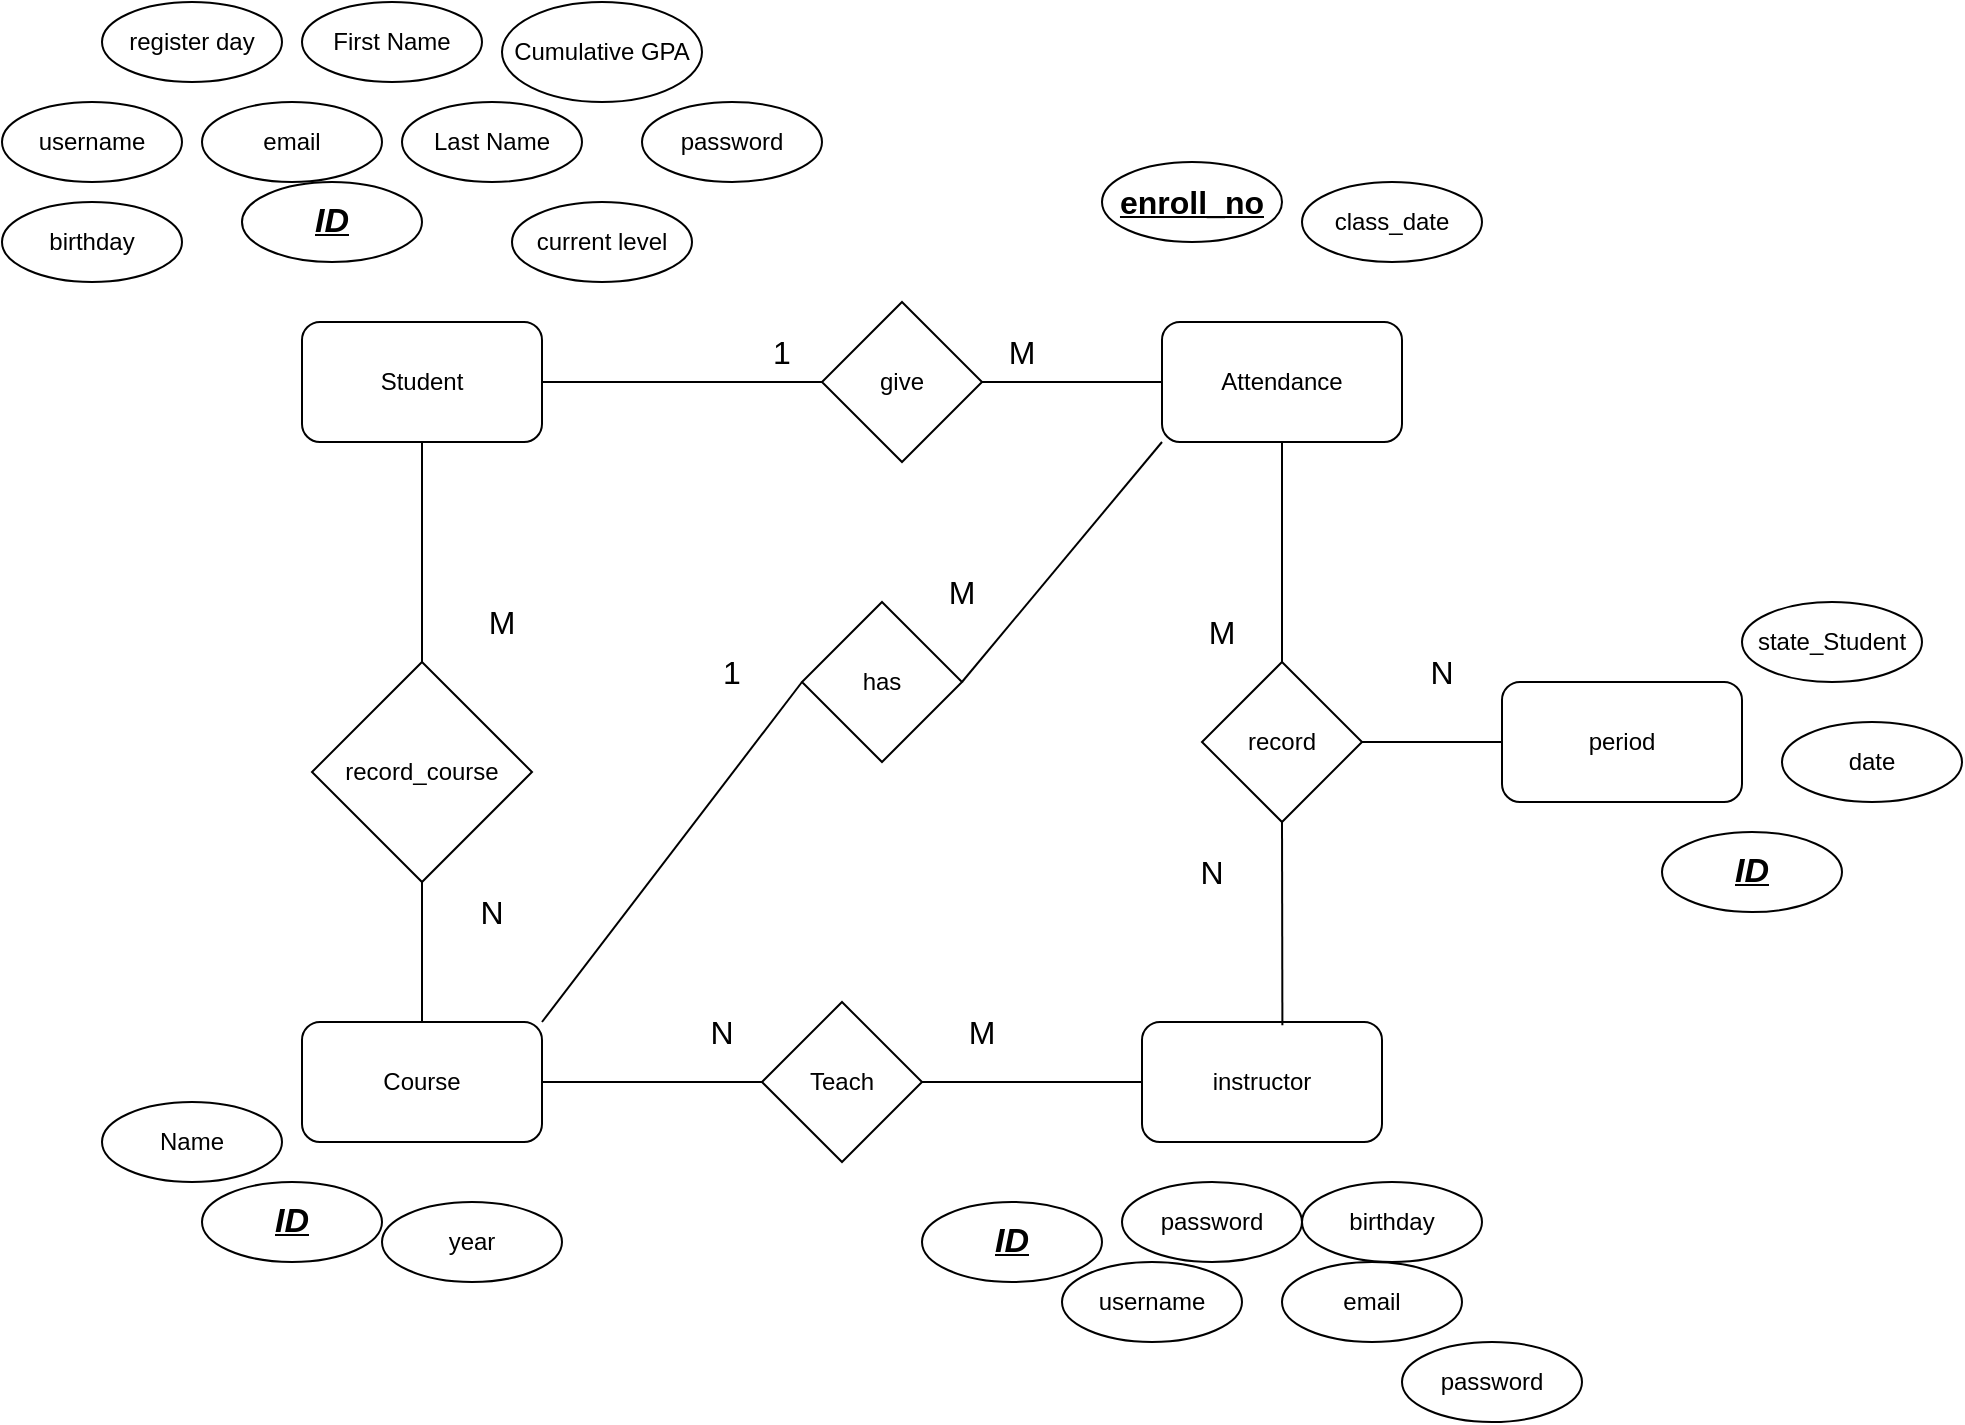 <mxfile version="21.5.0" type="device">
  <diagram name="Page-1" id="EY_KM8peru7wh99gufUW">
    <mxGraphModel dx="1329" dy="846" grid="1" gridSize="10" guides="1" tooltips="1" connect="1" arrows="1" fold="1" page="1" pageScale="1" pageWidth="850" pageHeight="1100" math="0" shadow="0">
      <root>
        <mxCell id="0" />
        <mxCell id="1" parent="0" />
        <mxCell id="_Cvy98xjRiPJld6EEfZK-46" style="edgeStyle=orthogonalEdgeStyle;rounded=0;orthogonalLoop=1;jettySize=auto;html=1;exitX=1;exitY=0.5;exitDx=0;exitDy=0;entryX=0;entryY=0.5;entryDx=0;entryDy=0;endArrow=none;endFill=0;" edge="1" parent="1" source="_Cvy98xjRiPJld6EEfZK-1" target="_Cvy98xjRiPJld6EEfZK-45">
          <mxGeometry relative="1" as="geometry" />
        </mxCell>
        <mxCell id="_Cvy98xjRiPJld6EEfZK-1" value="Student" style="rounded=1;whiteSpace=wrap;html=1;" vertex="1" parent="1">
          <mxGeometry x="150" y="540" width="120" height="60" as="geometry" />
        </mxCell>
        <mxCell id="_Cvy98xjRiPJld6EEfZK-4" value="Cumulative GPA" style="ellipse;whiteSpace=wrap;html=1;" vertex="1" parent="1">
          <mxGeometry x="250" y="380" width="100" height="50" as="geometry" />
        </mxCell>
        <mxCell id="_Cvy98xjRiPJld6EEfZK-5" value="register day" style="ellipse;whiteSpace=wrap;html=1;" vertex="1" parent="1">
          <mxGeometry x="50" y="380" width="90" height="40" as="geometry" />
        </mxCell>
        <mxCell id="_Cvy98xjRiPJld6EEfZK-6" value="birthday" style="ellipse;whiteSpace=wrap;html=1;" vertex="1" parent="1">
          <mxGeometry y="480" width="90" height="40" as="geometry" />
        </mxCell>
        <mxCell id="_Cvy98xjRiPJld6EEfZK-7" value="username" style="ellipse;whiteSpace=wrap;html=1;" vertex="1" parent="1">
          <mxGeometry y="430" width="90" height="40" as="geometry" />
        </mxCell>
        <mxCell id="_Cvy98xjRiPJld6EEfZK-8" value="email" style="ellipse;whiteSpace=wrap;html=1;" vertex="1" parent="1">
          <mxGeometry x="100" y="430" width="90" height="40" as="geometry" />
        </mxCell>
        <mxCell id="_Cvy98xjRiPJld6EEfZK-9" value="Last Name" style="ellipse;whiteSpace=wrap;html=1;" vertex="1" parent="1">
          <mxGeometry x="200" y="430" width="90" height="40" as="geometry" />
        </mxCell>
        <mxCell id="_Cvy98xjRiPJld6EEfZK-10" value="First Name" style="ellipse;whiteSpace=wrap;html=1;" vertex="1" parent="1">
          <mxGeometry x="150" y="380" width="90" height="40" as="geometry" />
        </mxCell>
        <mxCell id="_Cvy98xjRiPJld6EEfZK-11" value="&lt;b&gt;&lt;font style=&quot;font-size: 17px;&quot;&gt;&lt;i&gt;&lt;u&gt;ID&lt;/u&gt;&lt;/i&gt;&lt;/font&gt;&lt;/b&gt;" style="ellipse;whiteSpace=wrap;html=1;" vertex="1" parent="1">
          <mxGeometry x="120" y="470" width="90" height="40" as="geometry" />
        </mxCell>
        <mxCell id="_Cvy98xjRiPJld6EEfZK-15" value="class_date" style="ellipse;whiteSpace=wrap;html=1;" vertex="1" parent="1">
          <mxGeometry x="650" y="470" width="90" height="40" as="geometry" />
        </mxCell>
        <mxCell id="_Cvy98xjRiPJld6EEfZK-16" value="&lt;b&gt;&lt;font style=&quot;font-size: 16px;&quot;&gt;&lt;u&gt;enroll_no&lt;/u&gt;&lt;/font&gt;&lt;/b&gt;" style="ellipse;whiteSpace=wrap;html=1;" vertex="1" parent="1">
          <mxGeometry x="550" y="460" width="90" height="40" as="geometry" />
        </mxCell>
        <mxCell id="_Cvy98xjRiPJld6EEfZK-17" value="Name" style="ellipse;whiteSpace=wrap;html=1;" vertex="1" parent="1">
          <mxGeometry x="50" y="930" width="90" height="40" as="geometry" />
        </mxCell>
        <mxCell id="_Cvy98xjRiPJld6EEfZK-18" value="current level" style="ellipse;whiteSpace=wrap;html=1;" vertex="1" parent="1">
          <mxGeometry x="255" y="480" width="90" height="40" as="geometry" />
        </mxCell>
        <mxCell id="_Cvy98xjRiPJld6EEfZK-23" style="edgeStyle=orthogonalEdgeStyle;rounded=0;orthogonalLoop=1;jettySize=auto;html=1;exitX=1;exitY=0.5;exitDx=0;exitDy=0;endArrow=none;endFill=0;" edge="1" parent="1" source="_Cvy98xjRiPJld6EEfZK-19" target="_Cvy98xjRiPJld6EEfZK-22">
          <mxGeometry relative="1" as="geometry" />
        </mxCell>
        <mxCell id="_Cvy98xjRiPJld6EEfZK-50" style="rounded=0;orthogonalLoop=1;jettySize=auto;html=1;exitX=1;exitY=0;exitDx=0;exitDy=0;entryX=0;entryY=0.5;entryDx=0;entryDy=0;endArrow=none;endFill=0;" edge="1" parent="1" source="_Cvy98xjRiPJld6EEfZK-19" target="_Cvy98xjRiPJld6EEfZK-49">
          <mxGeometry relative="1" as="geometry" />
        </mxCell>
        <mxCell id="_Cvy98xjRiPJld6EEfZK-19" value="Course" style="rounded=1;whiteSpace=wrap;html=1;" vertex="1" parent="1">
          <mxGeometry x="150" y="890" width="120" height="60" as="geometry" />
        </mxCell>
        <mxCell id="_Cvy98xjRiPJld6EEfZK-20" value="&lt;b&gt;&lt;font style=&quot;font-size: 17px;&quot;&gt;&lt;i&gt;&lt;u&gt;ID&lt;/u&gt;&lt;/i&gt;&lt;/font&gt;&lt;/b&gt;" style="ellipse;whiteSpace=wrap;html=1;" vertex="1" parent="1">
          <mxGeometry x="100" y="970" width="90" height="40" as="geometry" />
        </mxCell>
        <mxCell id="_Cvy98xjRiPJld6EEfZK-21" value="instructor" style="rounded=1;whiteSpace=wrap;html=1;" vertex="1" parent="1">
          <mxGeometry x="570" y="890" width="120" height="60" as="geometry" />
        </mxCell>
        <mxCell id="_Cvy98xjRiPJld6EEfZK-24" style="edgeStyle=orthogonalEdgeStyle;rounded=0;orthogonalLoop=1;jettySize=auto;html=1;exitX=1;exitY=0.5;exitDx=0;exitDy=0;entryX=0;entryY=0.5;entryDx=0;entryDy=0;endArrow=none;endFill=0;" edge="1" parent="1" source="_Cvy98xjRiPJld6EEfZK-22" target="_Cvy98xjRiPJld6EEfZK-21">
          <mxGeometry relative="1" as="geometry" />
        </mxCell>
        <mxCell id="_Cvy98xjRiPJld6EEfZK-22" value="Teach" style="rhombus;whiteSpace=wrap;html=1;" vertex="1" parent="1">
          <mxGeometry x="380" y="880" width="80" height="80" as="geometry" />
        </mxCell>
        <mxCell id="_Cvy98xjRiPJld6EEfZK-25" value="&lt;font style=&quot;font-size: 16px;&quot;&gt;N&lt;/font&gt;" style="text;html=1;strokeColor=none;fillColor=none;align=center;verticalAlign=middle;whiteSpace=wrap;rounded=0;" vertex="1" parent="1">
          <mxGeometry x="330" y="880" width="60" height="30" as="geometry" />
        </mxCell>
        <mxCell id="_Cvy98xjRiPJld6EEfZK-26" value="&lt;font style=&quot;font-size: 16px;&quot;&gt;M&lt;/font&gt;" style="text;html=1;strokeColor=none;fillColor=none;align=center;verticalAlign=middle;whiteSpace=wrap;rounded=0;" vertex="1" parent="1">
          <mxGeometry x="460" y="880" width="60" height="30" as="geometry" />
        </mxCell>
        <mxCell id="_Cvy98xjRiPJld6EEfZK-27" value="year" style="ellipse;whiteSpace=wrap;html=1;" vertex="1" parent="1">
          <mxGeometry x="190" y="980" width="90" height="40" as="geometry" />
        </mxCell>
        <mxCell id="_Cvy98xjRiPJld6EEfZK-28" value="password" style="ellipse;whiteSpace=wrap;html=1;" vertex="1" parent="1">
          <mxGeometry x="320" y="430" width="90" height="40" as="geometry" />
        </mxCell>
        <mxCell id="_Cvy98xjRiPJld6EEfZK-30" value="password" style="ellipse;whiteSpace=wrap;html=1;" vertex="1" parent="1">
          <mxGeometry x="560" y="970" width="90" height="40" as="geometry" />
        </mxCell>
        <mxCell id="_Cvy98xjRiPJld6EEfZK-32" value="birthday" style="ellipse;whiteSpace=wrap;html=1;" vertex="1" parent="1">
          <mxGeometry x="650" y="970" width="90" height="40" as="geometry" />
        </mxCell>
        <mxCell id="_Cvy98xjRiPJld6EEfZK-33" value="username" style="ellipse;whiteSpace=wrap;html=1;" vertex="1" parent="1">
          <mxGeometry x="530" y="1010" width="90" height="40" as="geometry" />
        </mxCell>
        <mxCell id="_Cvy98xjRiPJld6EEfZK-34" value="email" style="ellipse;whiteSpace=wrap;html=1;" vertex="1" parent="1">
          <mxGeometry x="640" y="1010" width="90" height="40" as="geometry" />
        </mxCell>
        <mxCell id="_Cvy98xjRiPJld6EEfZK-35" value="&lt;b&gt;&lt;font style=&quot;font-size: 17px;&quot;&gt;&lt;i&gt;&lt;u&gt;ID&lt;/u&gt;&lt;/i&gt;&lt;/font&gt;&lt;/b&gt;" style="ellipse;whiteSpace=wrap;html=1;" vertex="1" parent="1">
          <mxGeometry x="460" y="980" width="90" height="40" as="geometry" />
        </mxCell>
        <mxCell id="_Cvy98xjRiPJld6EEfZK-38" style="edgeStyle=orthogonalEdgeStyle;rounded=0;orthogonalLoop=1;jettySize=auto;html=1;exitX=0.5;exitY=0;exitDx=0;exitDy=0;entryX=0.5;entryY=1;entryDx=0;entryDy=0;endArrow=none;endFill=0;" edge="1" parent="1" source="_Cvy98xjRiPJld6EEfZK-37" target="_Cvy98xjRiPJld6EEfZK-1">
          <mxGeometry relative="1" as="geometry" />
        </mxCell>
        <mxCell id="_Cvy98xjRiPJld6EEfZK-39" style="edgeStyle=orthogonalEdgeStyle;rounded=0;orthogonalLoop=1;jettySize=auto;html=1;exitX=0.5;exitY=1;exitDx=0;exitDy=0;endArrow=none;endFill=0;" edge="1" parent="1" source="_Cvy98xjRiPJld6EEfZK-37" target="_Cvy98xjRiPJld6EEfZK-19">
          <mxGeometry relative="1" as="geometry" />
        </mxCell>
        <mxCell id="_Cvy98xjRiPJld6EEfZK-37" value="record_course" style="rhombus;whiteSpace=wrap;html=1;" vertex="1" parent="1">
          <mxGeometry x="155" y="710" width="110" height="110" as="geometry" />
        </mxCell>
        <mxCell id="_Cvy98xjRiPJld6EEfZK-40" value="&lt;font style=&quot;font-size: 16px;&quot;&gt;N&lt;/font&gt;" style="text;html=1;strokeColor=none;fillColor=none;align=center;verticalAlign=middle;whiteSpace=wrap;rounded=0;" vertex="1" parent="1">
          <mxGeometry x="215" y="820" width="60" height="30" as="geometry" />
        </mxCell>
        <mxCell id="_Cvy98xjRiPJld6EEfZK-41" value="&lt;font style=&quot;font-size: 16px;&quot;&gt;M&lt;/font&gt;" style="text;html=1;strokeColor=none;fillColor=none;align=center;verticalAlign=middle;whiteSpace=wrap;rounded=0;" vertex="1" parent="1">
          <mxGeometry x="220" y="675" width="60" height="30" as="geometry" />
        </mxCell>
        <mxCell id="_Cvy98xjRiPJld6EEfZK-58" style="rounded=0;orthogonalLoop=1;jettySize=auto;html=1;exitX=0.5;exitY=1;exitDx=0;exitDy=0;entryX=0.5;entryY=0;entryDx=0;entryDy=0;endArrow=none;endFill=0;" edge="1" parent="1" source="_Cvy98xjRiPJld6EEfZK-43" target="_Cvy98xjRiPJld6EEfZK-56">
          <mxGeometry relative="1" as="geometry" />
        </mxCell>
        <mxCell id="_Cvy98xjRiPJld6EEfZK-43" value="Attendance" style="rounded=1;whiteSpace=wrap;html=1;" vertex="1" parent="1">
          <mxGeometry x="580" y="540" width="120" height="60" as="geometry" />
        </mxCell>
        <mxCell id="_Cvy98xjRiPJld6EEfZK-47" style="edgeStyle=orthogonalEdgeStyle;rounded=0;orthogonalLoop=1;jettySize=auto;html=1;exitX=1;exitY=0.5;exitDx=0;exitDy=0;entryX=0;entryY=0.5;entryDx=0;entryDy=0;endArrow=none;endFill=0;" edge="1" parent="1" source="_Cvy98xjRiPJld6EEfZK-45" target="_Cvy98xjRiPJld6EEfZK-43">
          <mxGeometry relative="1" as="geometry" />
        </mxCell>
        <mxCell id="_Cvy98xjRiPJld6EEfZK-45" value="give" style="rhombus;whiteSpace=wrap;html=1;" vertex="1" parent="1">
          <mxGeometry x="410" y="530" width="80" height="80" as="geometry" />
        </mxCell>
        <mxCell id="_Cvy98xjRiPJld6EEfZK-51" style="rounded=0;orthogonalLoop=1;jettySize=auto;html=1;exitX=1;exitY=0.5;exitDx=0;exitDy=0;entryX=0;entryY=1;entryDx=0;entryDy=0;endArrow=none;endFill=0;" edge="1" parent="1" source="_Cvy98xjRiPJld6EEfZK-49" target="_Cvy98xjRiPJld6EEfZK-43">
          <mxGeometry relative="1" as="geometry" />
        </mxCell>
        <mxCell id="_Cvy98xjRiPJld6EEfZK-49" value="has" style="rhombus;whiteSpace=wrap;html=1;" vertex="1" parent="1">
          <mxGeometry x="400" y="680" width="80" height="80" as="geometry" />
        </mxCell>
        <mxCell id="_Cvy98xjRiPJld6EEfZK-52" value="&lt;font style=&quot;font-size: 16px;&quot;&gt;M&lt;/font&gt;" style="text;html=1;strokeColor=none;fillColor=none;align=center;verticalAlign=middle;whiteSpace=wrap;rounded=0;" vertex="1" parent="1">
          <mxGeometry x="480" y="540" width="60" height="30" as="geometry" />
        </mxCell>
        <mxCell id="_Cvy98xjRiPJld6EEfZK-53" value="&lt;font style=&quot;font-size: 16px;&quot;&gt;1&lt;/font&gt;" style="text;html=1;strokeColor=none;fillColor=none;align=center;verticalAlign=middle;whiteSpace=wrap;rounded=0;" vertex="1" parent="1">
          <mxGeometry x="360" y="540" width="60" height="30" as="geometry" />
        </mxCell>
        <mxCell id="_Cvy98xjRiPJld6EEfZK-54" value="&lt;font style=&quot;font-size: 16px;&quot;&gt;1&lt;/font&gt;" style="text;html=1;strokeColor=none;fillColor=none;align=center;verticalAlign=middle;whiteSpace=wrap;rounded=0;" vertex="1" parent="1">
          <mxGeometry x="335" y="700" width="60" height="30" as="geometry" />
        </mxCell>
        <mxCell id="_Cvy98xjRiPJld6EEfZK-55" value="&lt;font style=&quot;font-size: 16px;&quot;&gt;M&lt;/font&gt;" style="text;html=1;strokeColor=none;fillColor=none;align=center;verticalAlign=middle;whiteSpace=wrap;rounded=0;" vertex="1" parent="1">
          <mxGeometry x="450" y="660" width="60" height="30" as="geometry" />
        </mxCell>
        <mxCell id="_Cvy98xjRiPJld6EEfZK-57" style="rounded=0;orthogonalLoop=1;jettySize=auto;html=1;exitX=0.5;exitY=1;exitDx=0;exitDy=0;entryX=0.585;entryY=0.028;entryDx=0;entryDy=0;endArrow=none;endFill=0;entryPerimeter=0;" edge="1" parent="1" source="_Cvy98xjRiPJld6EEfZK-56" target="_Cvy98xjRiPJld6EEfZK-21">
          <mxGeometry relative="1" as="geometry" />
        </mxCell>
        <mxCell id="_Cvy98xjRiPJld6EEfZK-61" style="rounded=0;orthogonalLoop=1;jettySize=auto;html=1;exitX=1;exitY=0.5;exitDx=0;exitDy=0;entryX=0;entryY=0.5;entryDx=0;entryDy=0;endArrow=none;endFill=0;" edge="1" parent="1" source="_Cvy98xjRiPJld6EEfZK-56" target="_Cvy98xjRiPJld6EEfZK-62">
          <mxGeometry relative="1" as="geometry">
            <mxPoint x="760" y="830" as="targetPoint" />
          </mxGeometry>
        </mxCell>
        <mxCell id="_Cvy98xjRiPJld6EEfZK-56" value="record" style="rhombus;whiteSpace=wrap;html=1;" vertex="1" parent="1">
          <mxGeometry x="600" y="710" width="80" height="80" as="geometry" />
        </mxCell>
        <mxCell id="_Cvy98xjRiPJld6EEfZK-59" value="&lt;font style=&quot;font-size: 16px;&quot;&gt;N&lt;/font&gt;" style="text;html=1;strokeColor=none;fillColor=none;align=center;verticalAlign=middle;whiteSpace=wrap;rounded=0;" vertex="1" parent="1">
          <mxGeometry x="575" y="800" width="60" height="30" as="geometry" />
        </mxCell>
        <mxCell id="_Cvy98xjRiPJld6EEfZK-60" value="&lt;font style=&quot;font-size: 16px;&quot;&gt;M&lt;/font&gt;" style="text;html=1;strokeColor=none;fillColor=none;align=center;verticalAlign=middle;whiteSpace=wrap;rounded=0;" vertex="1" parent="1">
          <mxGeometry x="580" y="680" width="60" height="30" as="geometry" />
        </mxCell>
        <mxCell id="_Cvy98xjRiPJld6EEfZK-62" value="period" style="rounded=1;whiteSpace=wrap;html=1;" vertex="1" parent="1">
          <mxGeometry x="750" y="720" width="120" height="60" as="geometry" />
        </mxCell>
        <mxCell id="_Cvy98xjRiPJld6EEfZK-64" value="password" style="ellipse;whiteSpace=wrap;html=1;" vertex="1" parent="1">
          <mxGeometry x="700" y="1050" width="90" height="40" as="geometry" />
        </mxCell>
        <mxCell id="_Cvy98xjRiPJld6EEfZK-65" value="state_Student" style="ellipse;whiteSpace=wrap;html=1;" vertex="1" parent="1">
          <mxGeometry x="870" y="680" width="90" height="40" as="geometry" />
        </mxCell>
        <mxCell id="_Cvy98xjRiPJld6EEfZK-66" value="date" style="ellipse;whiteSpace=wrap;html=1;" vertex="1" parent="1">
          <mxGeometry x="890" y="740" width="90" height="40" as="geometry" />
        </mxCell>
        <mxCell id="_Cvy98xjRiPJld6EEfZK-67" value="&lt;font style=&quot;font-size: 16px;&quot;&gt;N&lt;/font&gt;" style="text;html=1;strokeColor=none;fillColor=none;align=center;verticalAlign=middle;whiteSpace=wrap;rounded=0;" vertex="1" parent="1">
          <mxGeometry x="690" y="700" width="60" height="30" as="geometry" />
        </mxCell>
        <mxCell id="_Cvy98xjRiPJld6EEfZK-68" value="&lt;b&gt;&lt;font style=&quot;font-size: 17px;&quot;&gt;&lt;i&gt;&lt;u&gt;ID&lt;/u&gt;&lt;/i&gt;&lt;/font&gt;&lt;/b&gt;" style="ellipse;whiteSpace=wrap;html=1;" vertex="1" parent="1">
          <mxGeometry x="830" y="795" width="90" height="40" as="geometry" />
        </mxCell>
      </root>
    </mxGraphModel>
  </diagram>
</mxfile>
